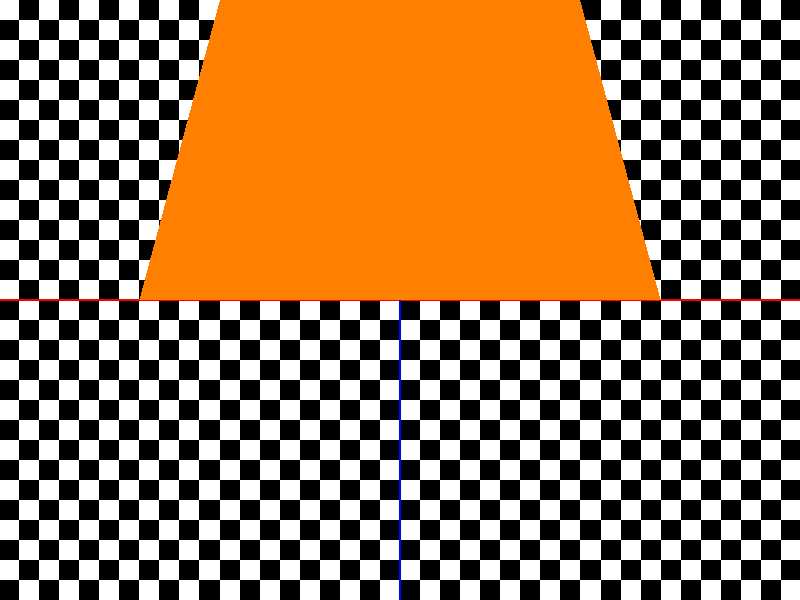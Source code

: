 #macro PrintNumber(Label,X)
  #debug concat(Label,": ",str(X,6,6),"\n")     
#end
#macro PrintVector(Label,X)
  #debug concat(Label,": <",str(X.x,6,6),",",str(X.y,6,6),",",str(X.z,6,6),"> (length: ",str(vlength(X),6,6),")","\n")     
#end

#macro solveQuad(a,b,c,x1,x2)
  #declare x1=(-b+sqrt(b*b-4*a*c))/(2*a);
  #declare x2=(-b-sqrt(b*b-4*a*c))/(2*a);
#end              

#macro solveFrust(r1,r2,h,r3,hp)
  #local ap=4*r2*r2-4*r1*r1;
  #local bp=-8*r1*r2+8*h*r1;
  #local cp=-4*h*h+8*h*r2;
  #local m1=0;
  #local m2=0;
  #if(ap!=0)
    solveQuad(ap,bp,cp,m1,m2)
    #if(abs(m1)>abs(m2))
      #local m=m1;
    #else         
      #local m=m2;
    #end 
    PrintNumber("m",m)     
    #local Q=atan2(m,1);
  #else
    #local Q=pi/2;
  #end      
  #local Qp=pi/2-Q;
  #if (Qp>pi/2)
    #local Qp=Qp-pi;
  #end
  #declare r3=r2*cos(Qp);
  #declare hp=h-r2+r2*sin(Qp);
#end                         

#declare R1=13;
#declare R2=4;
#declare H=37.06;

#declare xc=R1;
#declare yc=H-R2;

torus {
  R2,0.05   
  rotate x*90
  translate <xc,yc,0> 
  pigment {color rgb <0,1,0>}
}          

plane {
  z,0
  pigment {checker color rgb 1 color rgb 0}
}

cylinder {
  -y*100,y*100,0.05
  pigment {color rgb <0,0,1>}
}

cylinder {
  -x*100,x*100,0.05
  pigment {color rgb <1,0,0>}
}

#declare R3=0;
#declare Hp=0;

camera {
  orthographic
  location <0,0,-30>
  look_at <0,0,0>
}

light_source {
  <20,20,-20>*1000
  color rgb 1
} 

solveFrust(R1,R2,H,R3,Hp)

cylinder {
  0,<R1-R3,Hp,0>,0.05
  pigment {color rgb <1,1,0>}
}  

#macro sphereFrust(P1,R1,P2,R2)
  //Create a sphere capped frustum with a bottom radius of R1, a sphere cap radius of R2.
  #local H=vlength(P2-P1);
  PrintNumber("H",H)     
  #local Axis=vnormalize(P2-P1);
  PrintVector("Axis",Axis)
  #local C=P1+(H-R2)*Axis;
  PrintVector("C",C)
  #local R3=0;
  #local Hp=0;
  solveFrust(R1,R2,H,R3,Hp);
  PrintNumber("R3: ",R3)
  PrintNumber("Hp: ",Hp)
  #local P3=P1+Hp*Axis;
  sphere {
    C,R2
  }
  cone {
    P1,R1,P3,R3
  }
#end
union {
  sphereFrust(<0,0,0>,R1,<0,H,0>,R2)
  pigment {color rgb <1,0.5,0>}
}
